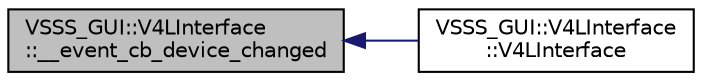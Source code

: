 digraph "VSSS_GUI::V4LInterface::__event_cb_device_changed"
{
 // INTERACTIVE_SVG=YES
  edge [fontname="Helvetica",fontsize="10",labelfontname="Helvetica",labelfontsize="10"];
  node [fontname="Helvetica",fontsize="10",shape=record];
  rankdir="LR";
  Node398 [label="VSSS_GUI::V4LInterface\l::__event_cb_device_changed",height=0.2,width=0.4,color="black", fillcolor="grey75", style="filled", fontcolor="black"];
  Node398 -> Node399 [dir="back",color="midnightblue",fontsize="10",style="solid",fontname="Helvetica"];
  Node399 [label="VSSS_GUI::V4LInterface\l::V4LInterface",height=0.2,width=0.4,color="black", fillcolor="white", style="filled",URL="$class_v_s_s_s___g_u_i_1_1_v4_l_interface.html#a8fafd828eacc6d5480649fa9fddc7ee4",tooltip="Constructor of a V4LInterface object. "];
}
